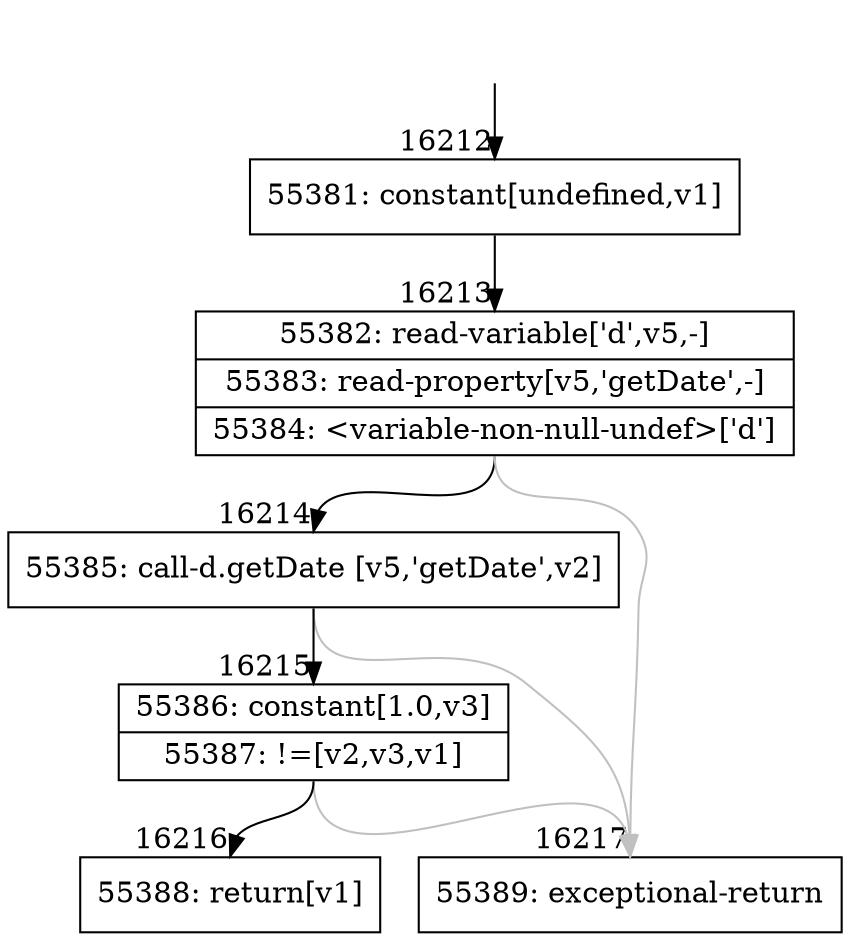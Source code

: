 digraph {
rankdir="TD"
BB_entry1492[shape=none,label=""];
BB_entry1492 -> BB16212 [tailport=s, headport=n, headlabel="    16212"]
BB16212 [shape=record label="{55381: constant[undefined,v1]}" ] 
BB16212 -> BB16213 [tailport=s, headport=n, headlabel="      16213"]
BB16213 [shape=record label="{55382: read-variable['d',v5,-]|55383: read-property[v5,'getDate',-]|55384: \<variable-non-null-undef\>['d']}" ] 
BB16213 -> BB16214 [tailport=s, headport=n, headlabel="      16214"]
BB16213 -> BB16217 [tailport=s, headport=n, color=gray, headlabel="      16217"]
BB16214 [shape=record label="{55385: call-d.getDate [v5,'getDate',v2]}" ] 
BB16214 -> BB16215 [tailport=s, headport=n, headlabel="      16215"]
BB16214 -> BB16217 [tailport=s, headport=n, color=gray]
BB16215 [shape=record label="{55386: constant[1.0,v3]|55387: !=[v2,v3,v1]}" ] 
BB16215 -> BB16216 [tailport=s, headport=n, headlabel="      16216"]
BB16215 -> BB16217 [tailport=s, headport=n, color=gray]
BB16216 [shape=record label="{55388: return[v1]}" ] 
BB16217 [shape=record label="{55389: exceptional-return}" ] 
//#$~ 9445
}
